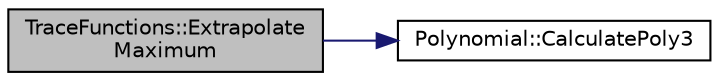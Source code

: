 digraph "TraceFunctions::ExtrapolateMaximum"
{
  edge [fontname="Helvetica",fontsize="10",labelfontname="Helvetica",labelfontsize="10"];
  node [fontname="Helvetica",fontsize="10",shape=record];
  rankdir="LR";
  Node1 [label="TraceFunctions::Extrapolate\lMaximum",height=0.2,width=0.4,color="black", fillcolor="grey75", style="filled", fontcolor="black"];
  Node1 -> Node2 [color="midnightblue",fontsize="10",style="solid",fontname="Helvetica"];
  Node2 [label="Polynomial::CalculatePoly3",height=0.2,width=0.4,color="black", fillcolor="white", style="filled",URL="$d9/d5c/namespace_polynomial.html#a480fefce80386dbd06b4b9682f958d63"];
}

